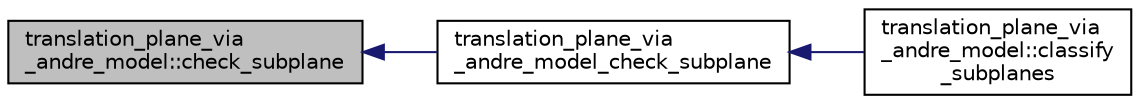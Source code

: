 digraph "translation_plane_via_andre_model::check_subplane"
{
  edge [fontname="Helvetica",fontsize="10",labelfontname="Helvetica",labelfontsize="10"];
  node [fontname="Helvetica",fontsize="10",shape=record];
  rankdir="LR";
  Node17 [label="translation_plane_via\l_andre_model::check_subplane",height=0.2,width=0.4,color="black", fillcolor="grey75", style="filled", fontcolor="black"];
  Node17 -> Node18 [dir="back",color="midnightblue",fontsize="10",style="solid",fontname="Helvetica"];
  Node18 [label="translation_plane_via\l_andre_model_check_subplane",height=0.2,width=0.4,color="black", fillcolor="white", style="filled",URL="$d4/d8c/translation__plane__via__andre__model_8_c.html#abf204a455a8698c7340fe92376031d50"];
  Node18 -> Node19 [dir="back",color="midnightblue",fontsize="10",style="solid",fontname="Helvetica"];
  Node19 [label="translation_plane_via\l_andre_model::classify\l_subplanes",height=0.2,width=0.4,color="black", fillcolor="white", style="filled",URL="$d1/dcc/classtranslation__plane__via__andre__model.html#a794fefa95f0a7f7b887133375988ee55"];
}
